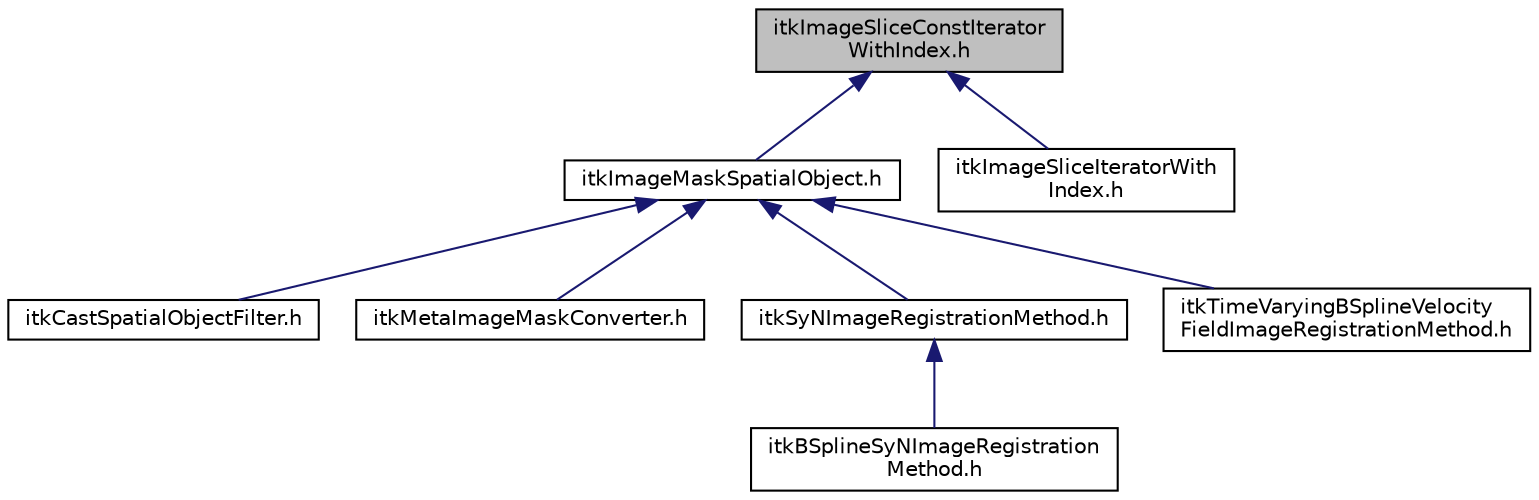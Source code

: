 digraph "itkImageSliceConstIteratorWithIndex.h"
{
 // LATEX_PDF_SIZE
  edge [fontname="Helvetica",fontsize="10",labelfontname="Helvetica",labelfontsize="10"];
  node [fontname="Helvetica",fontsize="10",shape=record];
  Node1 [label="itkImageSliceConstIterator\lWithIndex.h",height=0.2,width=0.4,color="black", fillcolor="grey75", style="filled", fontcolor="black",tooltip=" "];
  Node1 -> Node2 [dir="back",color="midnightblue",fontsize="10",style="solid",fontname="Helvetica"];
  Node2 [label="itkImageMaskSpatialObject.h",height=0.2,width=0.4,color="black", fillcolor="white", style="filled",URL="$itkImageMaskSpatialObject_8h.html",tooltip=" "];
  Node2 -> Node3 [dir="back",color="midnightblue",fontsize="10",style="solid",fontname="Helvetica"];
  Node3 [label="itkCastSpatialObjectFilter.h",height=0.2,width=0.4,color="black", fillcolor="white", style="filled",URL="$itkCastSpatialObjectFilter_8h.html",tooltip=" "];
  Node2 -> Node4 [dir="back",color="midnightblue",fontsize="10",style="solid",fontname="Helvetica"];
  Node4 [label="itkMetaImageMaskConverter.h",height=0.2,width=0.4,color="black", fillcolor="white", style="filled",URL="$itkMetaImageMaskConverter_8h.html",tooltip=" "];
  Node2 -> Node5 [dir="back",color="midnightblue",fontsize="10",style="solid",fontname="Helvetica"];
  Node5 [label="itkSyNImageRegistrationMethod.h",height=0.2,width=0.4,color="black", fillcolor="white", style="filled",URL="$itkSyNImageRegistrationMethod_8h.html",tooltip=" "];
  Node5 -> Node6 [dir="back",color="midnightblue",fontsize="10",style="solid",fontname="Helvetica"];
  Node6 [label="itkBSplineSyNImageRegistration\lMethod.h",height=0.2,width=0.4,color="black", fillcolor="white", style="filled",URL="$itkBSplineSyNImageRegistrationMethod_8h.html",tooltip=" "];
  Node2 -> Node7 [dir="back",color="midnightblue",fontsize="10",style="solid",fontname="Helvetica"];
  Node7 [label="itkTimeVaryingBSplineVelocity\lFieldImageRegistrationMethod.h",height=0.2,width=0.4,color="black", fillcolor="white", style="filled",URL="$itkTimeVaryingBSplineVelocityFieldImageRegistrationMethod_8h.html",tooltip=" "];
  Node1 -> Node8 [dir="back",color="midnightblue",fontsize="10",style="solid",fontname="Helvetica"];
  Node8 [label="itkImageSliceIteratorWith\lIndex.h",height=0.2,width=0.4,color="black", fillcolor="white", style="filled",URL="$itkImageSliceIteratorWithIndex_8h.html",tooltip=" "];
}
